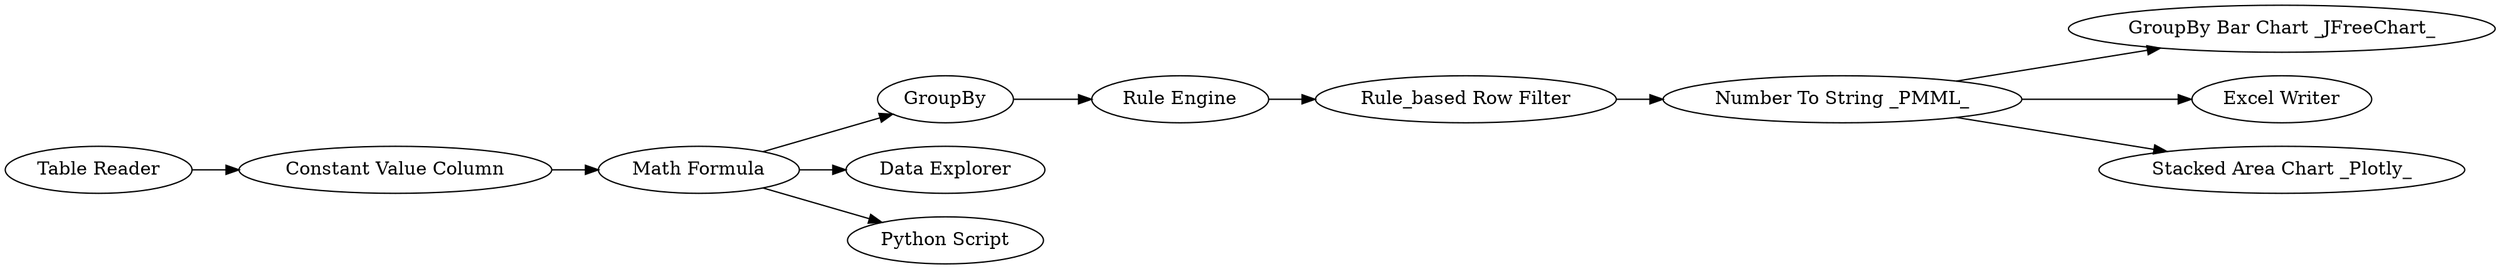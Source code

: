 digraph {
	2 [label="Constant Value Column"]
	3 [label="Math Formula"]
	4 [label=GroupBy]
	6 [label="Rule Engine"]
	8 [label="Rule_based Row Filter"]
	448 [label="GroupBy Bar Chart _JFreeChart_"]
	449 [label="Table Reader"]
	450 [label="Excel Writer"]
	453 [label="Number To String _PMML_"]
	455 [label="Data Explorer"]
	457 [label="Stacked Area Chart _Plotly_"]
	458 [label="Python Script"]
	2 -> 3
	3 -> 455
	3 -> 4
	3 -> 458
	4 -> 6
	6 -> 8
	8 -> 453
	449 -> 2
	453 -> 448
	453 -> 450
	453 -> 457
	rankdir=LR
}
